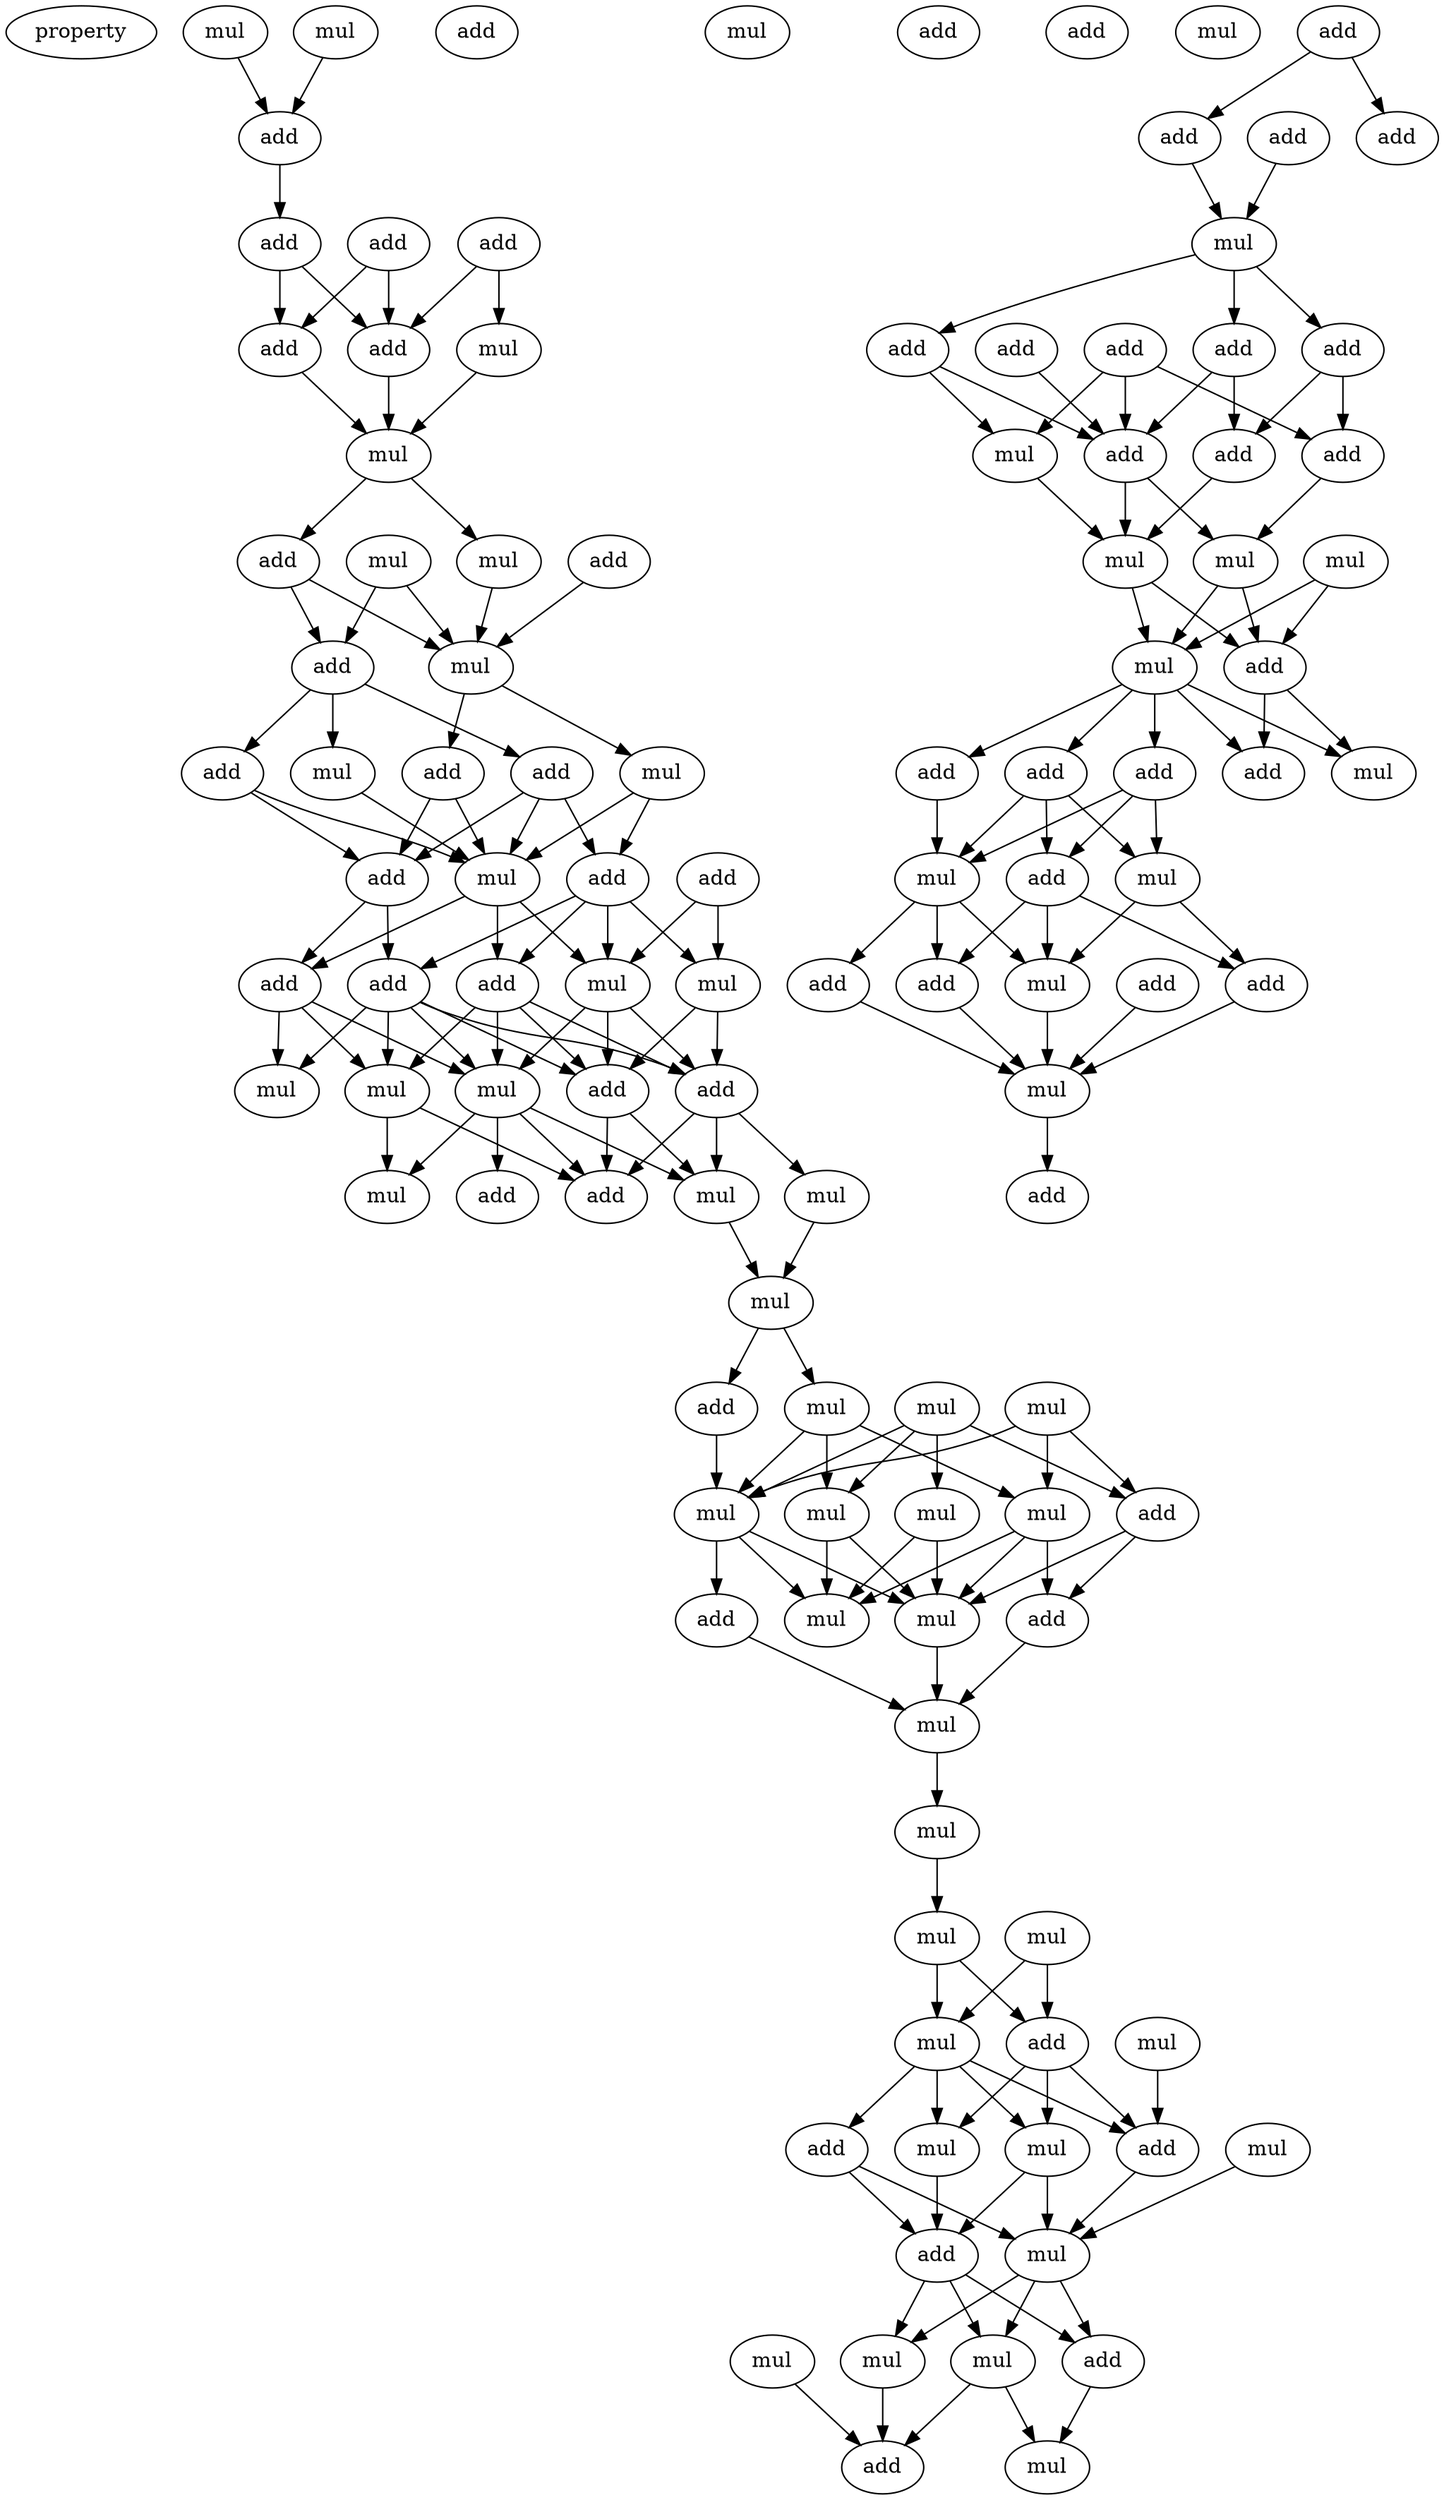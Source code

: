 digraph {
    node [fontcolor=black]
    property [mul=2,lf=1.4]
    0 [ label = mul ];
    1 [ label = mul ];
    2 [ label = add ];
    3 [ label = mul ];
    4 [ label = add ];
    5 [ label = add ];
    6 [ label = add ];
    7 [ label = add ];
    8 [ label = add ];
    9 [ label = add ];
    10 [ label = mul ];
    11 [ label = mul ];
    12 [ label = add ];
    13 [ label = add ];
    14 [ label = mul ];
    15 [ label = mul ];
    16 [ label = add ];
    17 [ label = add ];
    18 [ label = mul ];
    19 [ label = add ];
    20 [ label = add ];
    21 [ label = mul ];
    22 [ label = add ];
    23 [ label = mul ];
    24 [ label = add ];
    25 [ label = add ];
    26 [ label = add ];
    27 [ label = mul ];
    28 [ label = mul ];
    29 [ label = add ];
    30 [ label = mul ];
    31 [ label = add ];
    32 [ label = add ];
    33 [ label = add ];
    34 [ label = mul ];
    35 [ label = mul ];
    36 [ label = add ];
    37 [ label = mul ];
    38 [ label = mul ];
    39 [ label = mul ];
    40 [ label = add ];
    41 [ label = mul ];
    42 [ label = add ];
    43 [ label = mul ];
    44 [ label = mul ];
    45 [ label = mul ];
    46 [ label = add ];
    47 [ label = mul ];
    48 [ label = mul ];
    49 [ label = mul ];
    50 [ label = mul ];
    51 [ label = add ];
    52 [ label = mul ];
    53 [ label = mul ];
    54 [ label = add ];
    55 [ label = mul ];
    56 [ label = add ];
    57 [ label = mul ];
    58 [ label = mul ];
    59 [ label = mul ];
    60 [ label = mul ];
    61 [ label = mul ];
    62 [ label = add ];
    63 [ label = mul ];
    64 [ label = mul ];
    65 [ label = mul ];
    66 [ label = add ];
    67 [ label = mul ];
    68 [ label = add ];
    69 [ label = add ];
    70 [ label = mul ];
    71 [ label = mul ];
    72 [ label = add ];
    73 [ label = mul ];
    74 [ label = mul ];
    75 [ label = add ];
    76 [ label = add ];
    77 [ label = mul ];
    78 [ label = mul ];
    79 [ label = add ];
    80 [ label = add ];
    81 [ label = add ];
    82 [ label = add ];
    83 [ label = mul ];
    84 [ label = add ];
    85 [ label = add ];
    86 [ label = add ];
    87 [ label = add ];
    88 [ label = add ];
    89 [ label = mul ];
    90 [ label = add ];
    91 [ label = add ];
    92 [ label = add ];
    93 [ label = mul ];
    94 [ label = mul ];
    95 [ label = mul ];
    96 [ label = mul ];
    97 [ label = add ];
    98 [ label = add ];
    99 [ label = add ];
    100 [ label = mul ];
    101 [ label = add ];
    102 [ label = add ];
    103 [ label = mul ];
    104 [ label = add ];
    105 [ label = mul ];
    106 [ label = add ];
    107 [ label = add ];
    108 [ label = mul ];
    109 [ label = add ];
    110 [ label = add ];
    111 [ label = mul ];
    112 [ label = add ];
    0 -> 4 [ name = 0 ];
    1 -> 4 [ name = 1 ];
    4 -> 6 [ name = 2 ];
    5 -> 8 [ name = 3 ];
    5 -> 9 [ name = 4 ];
    6 -> 8 [ name = 5 ];
    6 -> 9 [ name = 6 ];
    7 -> 9 [ name = 7 ];
    7 -> 10 [ name = 8 ];
    8 -> 11 [ name = 9 ];
    9 -> 11 [ name = 10 ];
    10 -> 11 [ name = 11 ];
    11 -> 13 [ name = 12 ];
    11 -> 14 [ name = 13 ];
    13 -> 17 [ name = 14 ];
    13 -> 18 [ name = 15 ];
    14 -> 18 [ name = 16 ];
    15 -> 17 [ name = 17 ];
    15 -> 18 [ name = 18 ];
    16 -> 18 [ name = 19 ];
    17 -> 19 [ name = 20 ];
    17 -> 22 [ name = 21 ];
    17 -> 23 [ name = 22 ];
    18 -> 20 [ name = 23 ];
    18 -> 21 [ name = 24 ];
    19 -> 26 [ name = 25 ];
    19 -> 27 [ name = 26 ];
    20 -> 26 [ name = 27 ];
    20 -> 27 [ name = 28 ];
    21 -> 24 [ name = 29 ];
    21 -> 27 [ name = 30 ];
    22 -> 24 [ name = 31 ];
    22 -> 26 [ name = 32 ];
    22 -> 27 [ name = 33 ];
    23 -> 27 [ name = 34 ];
    24 -> 28 [ name = 35 ];
    24 -> 29 [ name = 36 ];
    24 -> 30 [ name = 37 ];
    24 -> 31 [ name = 38 ];
    25 -> 28 [ name = 39 ];
    25 -> 30 [ name = 40 ];
    26 -> 31 [ name = 41 ];
    26 -> 32 [ name = 42 ];
    27 -> 29 [ name = 43 ];
    27 -> 30 [ name = 44 ];
    27 -> 32 [ name = 45 ];
    28 -> 33 [ name = 46 ];
    28 -> 36 [ name = 47 ];
    29 -> 33 [ name = 48 ];
    29 -> 34 [ name = 49 ];
    29 -> 36 [ name = 50 ];
    29 -> 37 [ name = 51 ];
    30 -> 33 [ name = 52 ];
    30 -> 34 [ name = 53 ];
    30 -> 36 [ name = 54 ];
    31 -> 33 [ name = 55 ];
    31 -> 34 [ name = 56 ];
    31 -> 35 [ name = 57 ];
    31 -> 36 [ name = 58 ];
    31 -> 37 [ name = 59 ];
    32 -> 34 [ name = 60 ];
    32 -> 35 [ name = 61 ];
    32 -> 37 [ name = 62 ];
    33 -> 38 [ name = 63 ];
    33 -> 41 [ name = 64 ];
    33 -> 42 [ name = 65 ];
    34 -> 38 [ name = 66 ];
    34 -> 39 [ name = 67 ];
    34 -> 40 [ name = 68 ];
    34 -> 42 [ name = 69 ];
    36 -> 38 [ name = 70 ];
    36 -> 42 [ name = 71 ];
    37 -> 39 [ name = 72 ];
    37 -> 42 [ name = 73 ];
    38 -> 43 [ name = 74 ];
    41 -> 43 [ name = 75 ];
    43 -> 46 [ name = 76 ];
    43 -> 47 [ name = 77 ];
    44 -> 48 [ name = 78 ];
    44 -> 50 [ name = 79 ];
    44 -> 51 [ name = 80 ];
    44 -> 52 [ name = 81 ];
    45 -> 49 [ name = 82 ];
    45 -> 51 [ name = 83 ];
    45 -> 52 [ name = 84 ];
    46 -> 52 [ name = 85 ];
    47 -> 48 [ name = 86 ];
    47 -> 49 [ name = 87 ];
    47 -> 52 [ name = 88 ];
    48 -> 53 [ name = 89 ];
    48 -> 55 [ name = 90 ];
    49 -> 53 [ name = 91 ];
    49 -> 54 [ name = 92 ];
    49 -> 55 [ name = 93 ];
    50 -> 53 [ name = 94 ];
    50 -> 55 [ name = 95 ];
    51 -> 53 [ name = 96 ];
    51 -> 54 [ name = 97 ];
    52 -> 53 [ name = 98 ];
    52 -> 55 [ name = 99 ];
    52 -> 56 [ name = 100 ];
    53 -> 57 [ name = 101 ];
    54 -> 57 [ name = 102 ];
    56 -> 57 [ name = 103 ];
    57 -> 58 [ name = 104 ];
    58 -> 60 [ name = 105 ];
    59 -> 62 [ name = 106 ];
    59 -> 63 [ name = 107 ];
    60 -> 62 [ name = 108 ];
    60 -> 63 [ name = 109 ];
    61 -> 66 [ name = 110 ];
    62 -> 65 [ name = 111 ];
    62 -> 66 [ name = 112 ];
    62 -> 67 [ name = 113 ];
    63 -> 65 [ name = 114 ];
    63 -> 66 [ name = 115 ];
    63 -> 67 [ name = 116 ];
    63 -> 68 [ name = 117 ];
    64 -> 70 [ name = 118 ];
    65 -> 69 [ name = 119 ];
    66 -> 70 [ name = 120 ];
    67 -> 69 [ name = 121 ];
    67 -> 70 [ name = 122 ];
    68 -> 69 [ name = 123 ];
    68 -> 70 [ name = 124 ];
    69 -> 71 [ name = 125 ];
    69 -> 72 [ name = 126 ];
    69 -> 74 [ name = 127 ];
    70 -> 71 [ name = 128 ];
    70 -> 72 [ name = 129 ];
    70 -> 74 [ name = 130 ];
    71 -> 75 [ name = 131 ];
    71 -> 77 [ name = 132 ];
    72 -> 77 [ name = 133 ];
    73 -> 75 [ name = 134 ];
    74 -> 75 [ name = 135 ];
    79 -> 81 [ name = 136 ];
    79 -> 82 [ name = 137 ];
    80 -> 83 [ name = 138 ];
    81 -> 83 [ name = 139 ];
    83 -> 85 [ name = 140 ];
    83 -> 86 [ name = 141 ];
    83 -> 87 [ name = 142 ];
    84 -> 89 [ name = 143 ];
    84 -> 90 [ name = 144 ];
    84 -> 92 [ name = 145 ];
    85 -> 90 [ name = 146 ];
    85 -> 91 [ name = 147 ];
    86 -> 89 [ name = 148 ];
    86 -> 90 [ name = 149 ];
    87 -> 91 [ name = 150 ];
    87 -> 92 [ name = 151 ];
    88 -> 90 [ name = 152 ];
    89 -> 93 [ name = 153 ];
    90 -> 93 [ name = 154 ];
    90 -> 94 [ name = 155 ];
    91 -> 93 [ name = 156 ];
    92 -> 94 [ name = 157 ];
    93 -> 96 [ name = 158 ];
    93 -> 97 [ name = 159 ];
    94 -> 96 [ name = 160 ];
    94 -> 97 [ name = 161 ];
    95 -> 96 [ name = 162 ];
    95 -> 97 [ name = 163 ];
    96 -> 98 [ name = 164 ];
    96 -> 99 [ name = 165 ];
    96 -> 100 [ name = 166 ];
    96 -> 101 [ name = 167 ];
    96 -> 102 [ name = 168 ];
    97 -> 100 [ name = 169 ];
    97 -> 102 [ name = 170 ];
    98 -> 103 [ name = 171 ];
    98 -> 104 [ name = 172 ];
    98 -> 105 [ name = 173 ];
    99 -> 103 [ name = 174 ];
    99 -> 104 [ name = 175 ];
    99 -> 105 [ name = 176 ];
    101 -> 105 [ name = 177 ];
    103 -> 108 [ name = 178 ];
    103 -> 110 [ name = 179 ];
    104 -> 106 [ name = 180 ];
    104 -> 108 [ name = 181 ];
    104 -> 110 [ name = 182 ];
    105 -> 106 [ name = 183 ];
    105 -> 107 [ name = 184 ];
    105 -> 108 [ name = 185 ];
    106 -> 111 [ name = 186 ];
    107 -> 111 [ name = 187 ];
    108 -> 111 [ name = 188 ];
    109 -> 111 [ name = 189 ];
    110 -> 111 [ name = 190 ];
    111 -> 112 [ name = 191 ];
}
